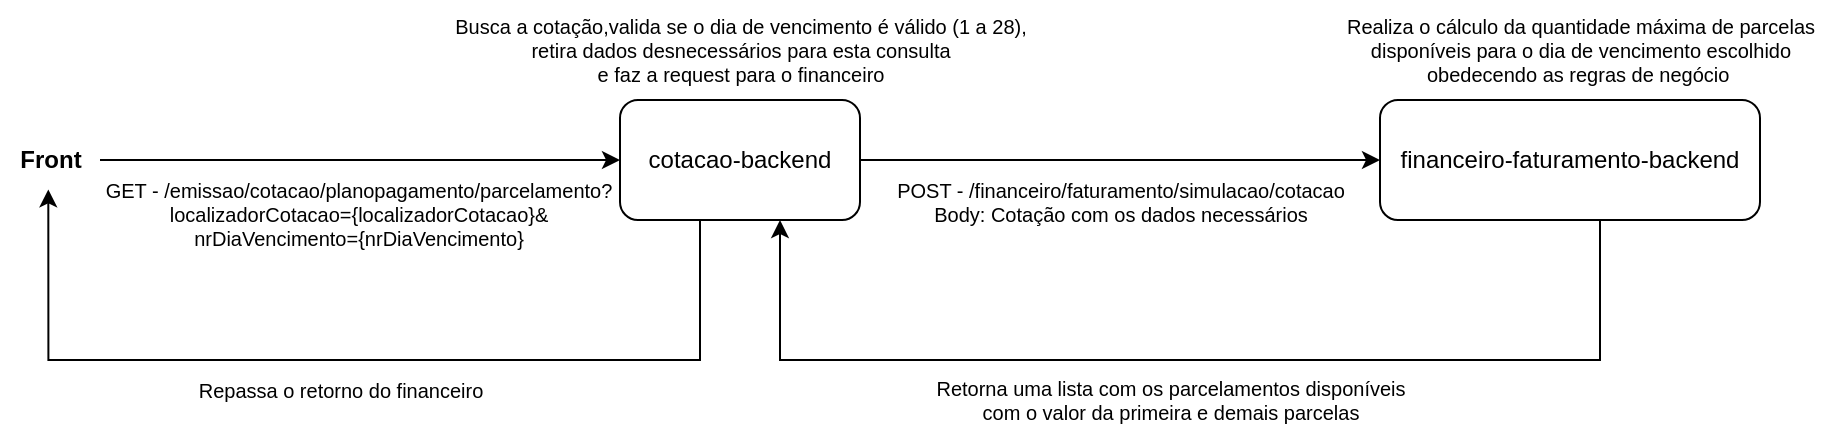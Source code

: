 <mxfile version="20.4.0" type="github"><diagram id="sDNumofMG5cCV-m5foBx" name="Página-1"><mxGraphModel dx="981" dy="526" grid="1" gridSize="10" guides="1" tooltips="1" connect="1" arrows="1" fold="1" page="1" pageScale="1" pageWidth="827" pageHeight="1169" math="0" shadow="0"><root><mxCell id="0"/><mxCell id="1" parent="0"/><mxCell id="JtaLyZmRe1lFjy37vx5u-7" style="edgeStyle=orthogonalEdgeStyle;rounded=0;orthogonalLoop=1;jettySize=auto;html=1;entryX=0;entryY=0.5;entryDx=0;entryDy=0;fontSize=10;" edge="1" parent="1" source="JtaLyZmRe1lFjy37vx5u-1" target="JtaLyZmRe1lFjy37vx5u-2"><mxGeometry relative="1" as="geometry"/></mxCell><mxCell id="JtaLyZmRe1lFjy37vx5u-9" value="POST - /financeiro/faturamento/simulacao/cotacao&lt;br&gt;Body: Cotação com os dados necessários" style="edgeLabel;html=1;align=center;verticalAlign=middle;resizable=0;points=[];fontSize=10;labelBackgroundColor=none;" vertex="1" connectable="0" parent="JtaLyZmRe1lFjy37vx5u-7"><mxGeometry x="-0.307" y="-1" relative="1" as="geometry"><mxPoint x="40" y="20" as="offset"/></mxGeometry></mxCell><mxCell id="JtaLyZmRe1lFjy37vx5u-13" style="edgeStyle=orthogonalEdgeStyle;rounded=0;orthogonalLoop=1;jettySize=auto;html=1;entryX=0.483;entryY=0.99;entryDx=0;entryDy=0;entryPerimeter=0;fontSize=10;" edge="1" parent="1" source="JtaLyZmRe1lFjy37vx5u-1" target="JtaLyZmRe1lFjy37vx5u-4"><mxGeometry relative="1" as="geometry"><Array as="points"><mxPoint x="550" y="320"/><mxPoint x="224" y="320"/></Array></mxGeometry></mxCell><mxCell id="JtaLyZmRe1lFjy37vx5u-14" value="Repassa o retorno do financeiro" style="edgeLabel;html=1;align=center;verticalAlign=middle;resizable=0;points=[];fontSize=10;" vertex="1" connectable="0" parent="JtaLyZmRe1lFjy37vx5u-13"><mxGeometry x="0.178" relative="1" as="geometry"><mxPoint x="33" y="15" as="offset"/></mxGeometry></mxCell><mxCell id="JtaLyZmRe1lFjy37vx5u-1" value="cotacao-backend" style="rounded=1;whiteSpace=wrap;html=1;" vertex="1" parent="1"><mxGeometry x="510" y="190" width="120" height="60" as="geometry"/></mxCell><mxCell id="JtaLyZmRe1lFjy37vx5u-11" style="edgeStyle=orthogonalEdgeStyle;rounded=0;orthogonalLoop=1;jettySize=auto;html=1;fontSize=10;" edge="1" parent="1" source="JtaLyZmRe1lFjy37vx5u-2" target="JtaLyZmRe1lFjy37vx5u-1"><mxGeometry relative="1" as="geometry"><mxPoint x="600" y="250" as="targetPoint"/><Array as="points"><mxPoint x="1000" y="320"/><mxPoint x="590" y="320"/></Array></mxGeometry></mxCell><mxCell id="JtaLyZmRe1lFjy37vx5u-12" value="Retorna uma lista com os parcelamentos disponíveis&lt;br&gt;com o valor da primeira e demais parcelas" style="edgeLabel;html=1;align=center;verticalAlign=middle;resizable=0;points=[];fontSize=10;labelBackgroundColor=none;" vertex="1" connectable="0" parent="JtaLyZmRe1lFjy37vx5u-11"><mxGeometry x="0.087" y="2" relative="1" as="geometry"><mxPoint x="14" y="18" as="offset"/></mxGeometry></mxCell><mxCell id="JtaLyZmRe1lFjy37vx5u-2" value="financeiro-faturamento-backend" style="rounded=1;whiteSpace=wrap;html=1;" vertex="1" parent="1"><mxGeometry x="890" y="190" width="190" height="60" as="geometry"/></mxCell><mxCell id="JtaLyZmRe1lFjy37vx5u-5" value="" style="edgeStyle=orthogonalEdgeStyle;rounded=0;orthogonalLoop=1;jettySize=auto;html=1;" edge="1" parent="1" source="JtaLyZmRe1lFjy37vx5u-4" target="JtaLyZmRe1lFjy37vx5u-1"><mxGeometry relative="1" as="geometry"/></mxCell><mxCell id="JtaLyZmRe1lFjy37vx5u-6" value="GET - /emissao/cotacao/planopagamento/parcelamento?&lt;br style=&quot;font-size: 10px;&quot;&gt;localizadorCotacao={localizadorCotacao}&amp;amp;&lt;br style=&quot;font-size: 10px;&quot;&gt;nrDiaVencimento={nrDiaVencimento}" style="edgeLabel;html=1;align=center;verticalAlign=middle;resizable=0;points=[];fontSize=10;labelBackgroundColor=none;" vertex="1" connectable="0" parent="JtaLyZmRe1lFjy37vx5u-5"><mxGeometry x="-0.235" y="-2" relative="1" as="geometry"><mxPoint x="29" y="25" as="offset"/></mxGeometry></mxCell><mxCell id="JtaLyZmRe1lFjy37vx5u-4" value="&lt;b&gt;Front&lt;/b&gt;" style="text;html=1;align=center;verticalAlign=middle;resizable=0;points=[];autosize=1;strokeColor=none;fillColor=none;" vertex="1" parent="1"><mxGeometry x="200" y="205" width="50" height="30" as="geometry"/></mxCell><mxCell id="JtaLyZmRe1lFjy37vx5u-8" value="Busca a cotação,valida se o dia de vencimento é válido (1 a 28),&lt;br&gt;retira dados desnecessários para esta consulta&lt;br&gt;e faz a request para o financeiro" style="text;html=1;align=center;verticalAlign=middle;resizable=0;points=[];autosize=1;strokeColor=none;fillColor=none;fontSize=10;" vertex="1" parent="1"><mxGeometry x="415" y="140" width="310" height="50" as="geometry"/></mxCell><mxCell id="JtaLyZmRe1lFjy37vx5u-10" value="Realiza o cálculo da quantidade máxima de parcelas&lt;br&gt;disponíveis para o dia de vencimento escolhido&lt;br&gt;obedecendo as regras de negócio&amp;nbsp;" style="text;html=1;align=center;verticalAlign=middle;resizable=0;points=[];autosize=1;strokeColor=none;fillColor=none;fontSize=10;" vertex="1" parent="1"><mxGeometry x="860" y="140" width="260" height="50" as="geometry"/></mxCell></root></mxGraphModel></diagram></mxfile>